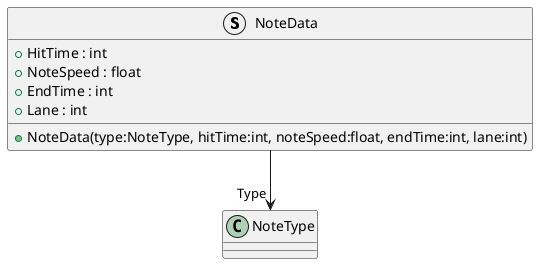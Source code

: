 @startuml
struct NoteData {
    + HitTime : int
    + NoteSpeed : float
    + EndTime : int
    + Lane : int
    + NoteData(type:NoteType, hitTime:int, noteSpeed:float, endTime:int, lane:int)
}
NoteData --> "Type" NoteType
@enduml
